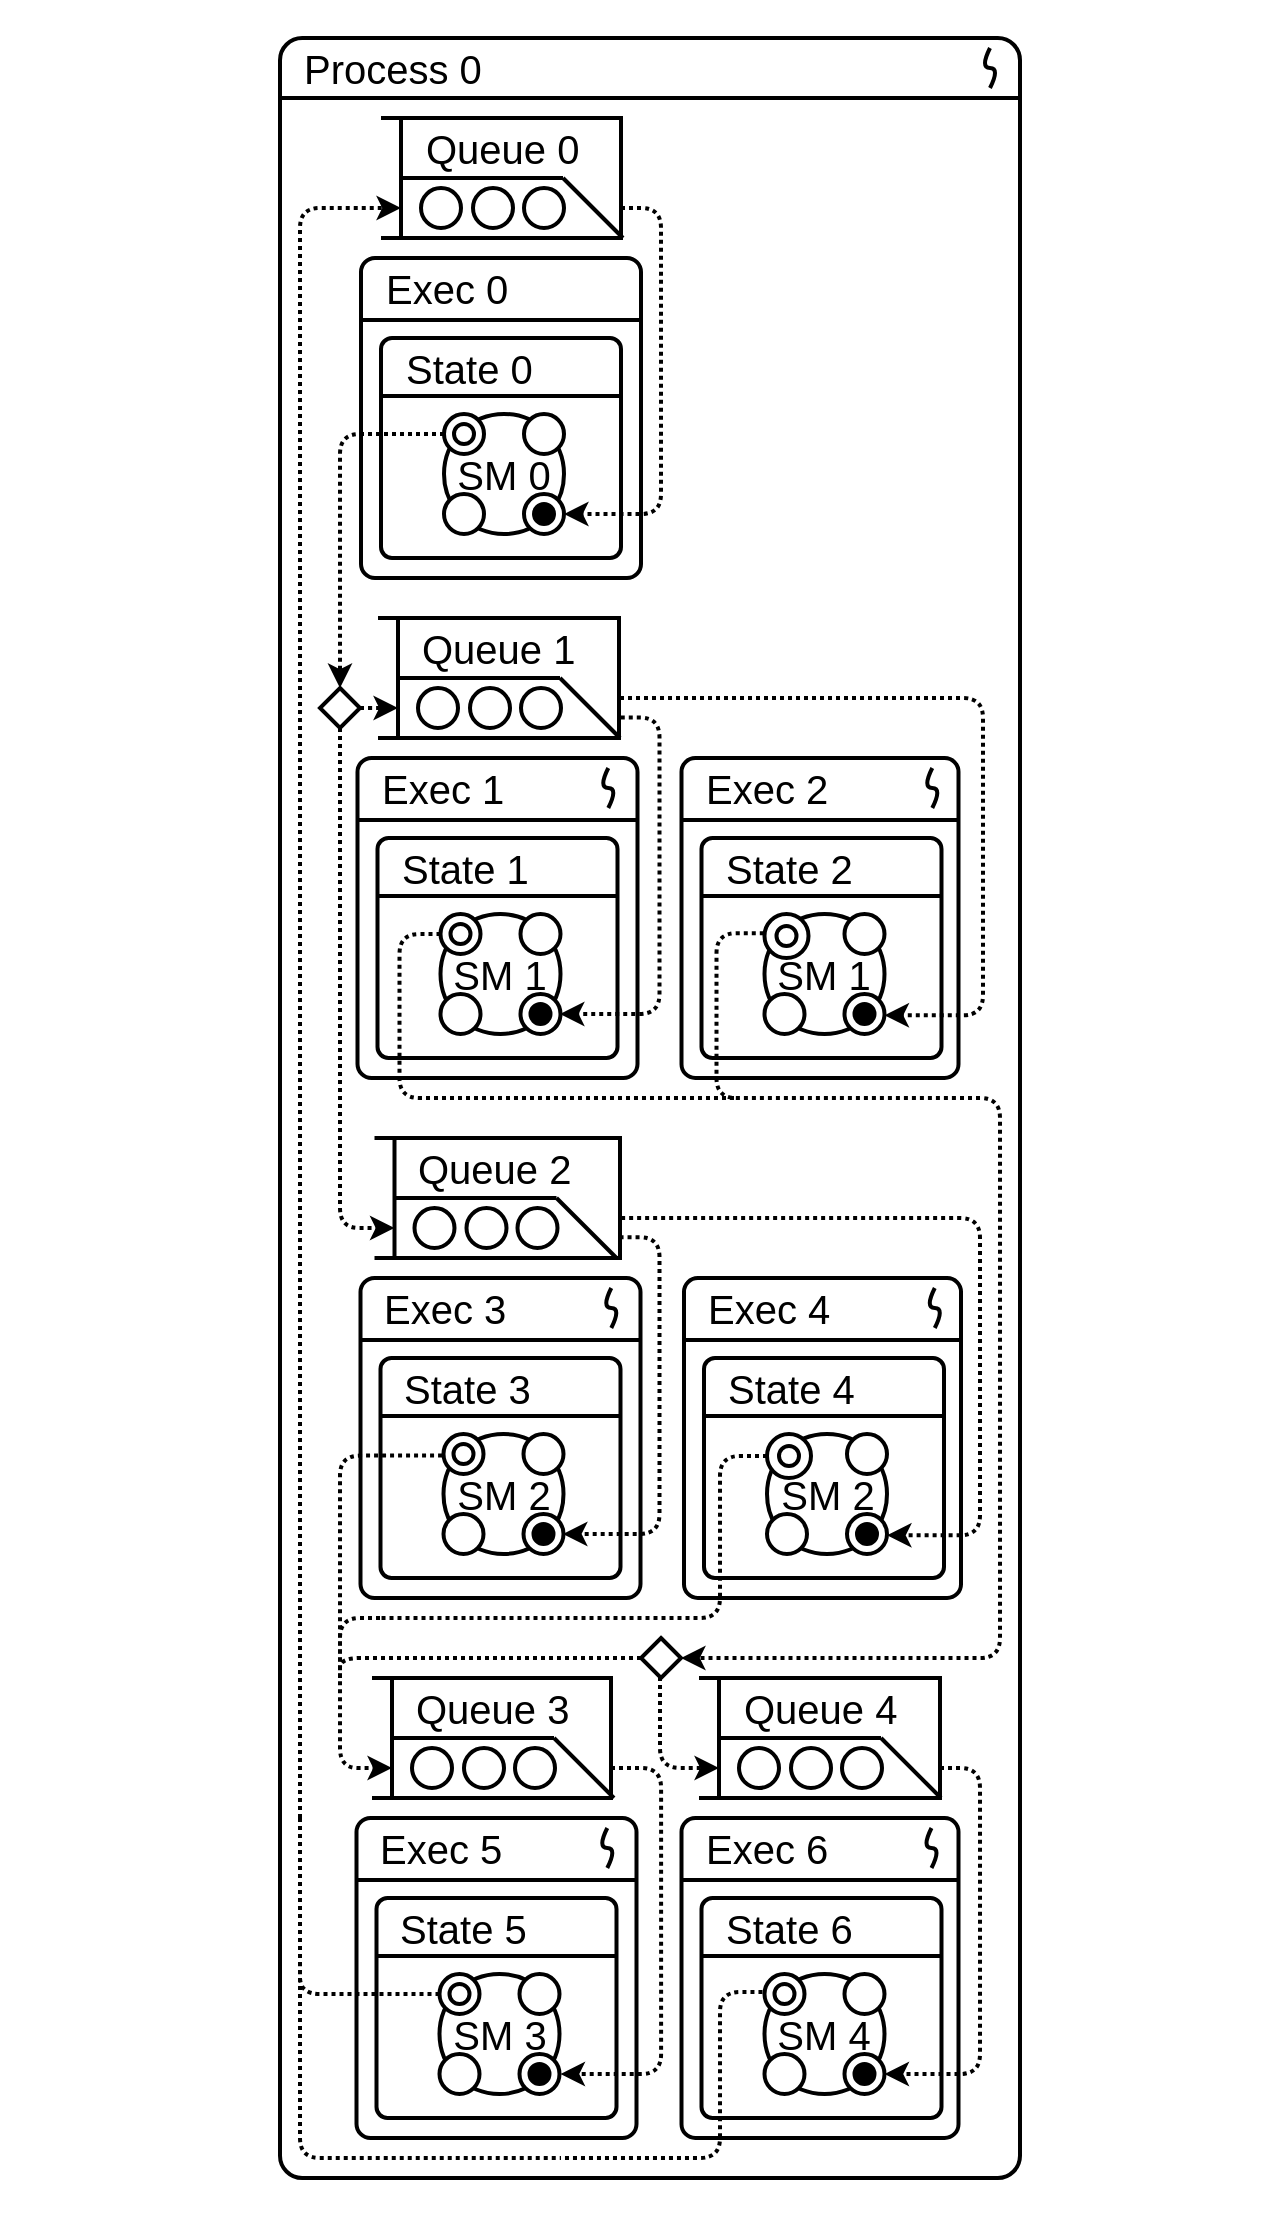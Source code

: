 <mxfile version="14.5.1" type="device"><diagram id="YD-ACBdNSJXapBAYPesM" name="Page-1"><mxGraphModel dx="1102" dy="823" grid="1" gridSize="10" guides="1" tooltips="1" connect="1" arrows="1" fold="1" page="1" pageScale="1" pageWidth="827" pageHeight="1169" math="0" shadow="0"><root><mxCell id="0"/><mxCell id="1" parent="0"/><mxCell id="Rgm78e_D5n-dg3gI3OnU-114" value="" style="strokeWidth=2;rounded=1;arcSize=3;whiteSpace=wrap;html=1;align=center;fontSize=20;fontFamily=Helvetica;fontStyle=0" parent="1" vertex="1"><mxGeometry x="240" y="39" width="370" height="1070" as="geometry"/></mxCell><mxCell id="Rgm78e_D5n-dg3gI3OnU-33" value="" style="strokeWidth=2;rounded=1;arcSize=5;whiteSpace=wrap;html=1;align=center;fontSize=20;fontFamily=Helvetica;fontStyle=0" parent="1" vertex="1"><mxGeometry x="280.5" y="149" width="140" height="160" as="geometry"/></mxCell><mxCell id="Rgm78e_D5n-dg3gI3OnU-38" value="" style="line;strokeWidth=2;fillColor=none;align=left;verticalAlign=middle;spacingTop=-1;spacingLeft=3;spacingRight=3;rotatable=0;labelPosition=right;points=[];portConstraint=eastwest;fontSize=20;fontFamily=Helvetica;fontStyle=0" parent="1" vertex="1"><mxGeometry x="281" y="171" width="139.5" height="18" as="geometry"/></mxCell><mxCell id="Rgm78e_D5n-dg3gI3OnU-39" value="&lt;div style=&quot;text-align: left; font-size: 20px;&quot;&gt;&lt;font style=&quot;font-size: 20px;&quot;&gt;&lt;span style=&quot;font-size: 20px;&quot;&gt;Exec 0&lt;/span&gt;&lt;/font&gt;&lt;/div&gt;" style="text;html=1;strokeColor=none;fillColor=none;align=left;verticalAlign=middle;whiteSpace=wrap;rounded=0;fontFamily=Helvetica;fontSize=20;fontStyle=0" parent="1" vertex="1"><mxGeometry x="290.5" y="149" width="120" height="30" as="geometry"/></mxCell><mxCell id="Rgm78e_D5n-dg3gI3OnU-124" value="" style="line;strokeWidth=2;fillColor=none;align=left;verticalAlign=middle;spacingTop=-1;spacingLeft=3;spacingRight=3;rotatable=0;labelPosition=right;points=[];portConstraint=eastwest;fontSize=20;fontFamily=Helvetica;fontStyle=0" parent="1" vertex="1"><mxGeometry x="240" y="59" width="370" height="20" as="geometry"/></mxCell><mxCell id="Rgm78e_D5n-dg3gI3OnU-125" value="&lt;div style=&quot;text-align: left; font-size: 20px;&quot;&gt;&lt;font style=&quot;font-size: 20px;&quot;&gt;&lt;span style=&quot;font-size: 20px;&quot;&gt;Process 0&lt;/span&gt;&lt;/font&gt;&lt;/div&gt;" style="text;html=1;strokeColor=none;fillColor=none;align=left;verticalAlign=middle;whiteSpace=wrap;rounded=0;fontFamily=Helvetica;fontSize=20;fontStyle=0" parent="1" vertex="1"><mxGeometry x="250" y="39" width="350" height="30" as="geometry"/></mxCell><mxCell id="Rgm78e_D5n-dg3gI3OnU-127" value="" style="curved=1;endArrow=none;html=1;strokeWidth=2;endFill=0;fontFamily=Helvetica;fontSize=20;fontStyle=0" parent="1" edge="1"><mxGeometry width="50" height="50" relative="1" as="geometry"><mxPoint x="595" y="64" as="sourcePoint"/><mxPoint x="595" y="44" as="targetPoint"/><Array as="points"><mxPoint x="600" y="54"/><mxPoint x="590" y="54"/></Array></mxGeometry></mxCell><mxCell id="qclPbT-qFrLEYOKzWXqt-6" value="" style="endArrow=none;dashed=1;html=1;fontFamily=Helvetica;fontSize=20;strokeColor=none;" parent="1" edge="1"><mxGeometry width="50" height="50" relative="1" as="geometry"><mxPoint x="489.5" y="949" as="sourcePoint"/><mxPoint x="529.5" y="949" as="targetPoint"/><Array as="points"><mxPoint x="529.25" y="949"/></Array></mxGeometry></mxCell><mxCell id="qclPbT-qFrLEYOKzWXqt-7" value="" style="endArrow=none;dashed=1;html=1;fontFamily=Helvetica;fontSize=20;strokeColor=none;" parent="1" edge="1"><mxGeometry width="50" height="50" relative="1" as="geometry"><mxPoint x="740" y="258" as="sourcePoint"/><mxPoint x="740" y="298" as="targetPoint"/></mxGeometry></mxCell><mxCell id="qclPbT-qFrLEYOKzWXqt-8" value="" style="endArrow=none;dashed=1;html=1;fontFamily=Helvetica;fontSize=20;strokeColor=none;" parent="1" edge="1"><mxGeometry width="50" height="50" relative="1" as="geometry"><mxPoint x="100" y="256.5" as="sourcePoint"/><mxPoint x="100" y="299.5" as="targetPoint"/></mxGeometry></mxCell><mxCell id="4Kx5qoFl-p6U2uSaZpq5-10" value="" style="strokeWidth=2;rounded=1;arcSize=5;whiteSpace=wrap;html=1;align=center;fontSize=20;fontFamily=Helvetica;fontStyle=0" parent="1" vertex="1"><mxGeometry x="290.5" y="189" width="120" height="110" as="geometry"/></mxCell><mxCell id="4Kx5qoFl-p6U2uSaZpq5-11" value="" style="line;strokeWidth=2;fillColor=none;align=left;verticalAlign=middle;spacingTop=-1;spacingLeft=3;spacingRight=3;rotatable=0;labelPosition=right;points=[];portConstraint=eastwest;fontSize=20;fontFamily=Helvetica;fontStyle=0" parent="1" vertex="1"><mxGeometry x="290.5" y="209" width="120" height="18" as="geometry"/></mxCell><mxCell id="4Kx5qoFl-p6U2uSaZpq5-12" value="&lt;div style=&quot;text-align: left; font-size: 20px;&quot;&gt;&lt;font style=&quot;font-size: 20px;&quot;&gt;&lt;span style=&quot;font-size: 20px;&quot;&gt;State 0&lt;/span&gt;&lt;/font&gt;&lt;/div&gt;" style="text;html=1;strokeColor=none;fillColor=none;align=left;verticalAlign=middle;whiteSpace=wrap;rounded=0;fontFamily=Helvetica;fontSize=20;fontStyle=0" parent="1" vertex="1"><mxGeometry x="300.5" y="189" width="100" height="30" as="geometry"/></mxCell><mxCell id="Rgm78e_D5n-dg3gI3OnU-50" value="" style="ellipse;whiteSpace=wrap;html=1;aspect=fixed;strokeWidth=2;fontFamily=Helvetica;fontSize=20;fontStyle=0" parent="1" vertex="1"><mxGeometry x="322" y="227" width="60" height="60" as="geometry"/></mxCell><mxCell id="Rgm78e_D5n-dg3gI3OnU-51" value="" style="ellipse;whiteSpace=wrap;html=1;aspect=fixed;strokeWidth=2;fontFamily=Helvetica;fontSize=20;fontStyle=0" parent="1" vertex="1"><mxGeometry x="362" y="227" width="20" height="20" as="geometry"/></mxCell><mxCell id="Rgm78e_D5n-dg3gI3OnU-55" value="&lt;div style=&quot;text-align: left; font-size: 20px;&quot;&gt;&lt;font style=&quot;font-size: 20px;&quot;&gt;&lt;span style=&quot;font-size: 20px;&quot;&gt;SM 0&lt;/span&gt;&lt;/font&gt;&lt;/div&gt;" style="text;html=1;strokeColor=none;fillColor=none;align=center;verticalAlign=middle;whiteSpace=wrap;rounded=0;fontFamily=Helvetica;fontSize=20;fontStyle=0" parent="1" vertex="1"><mxGeometry x="322" y="227" width="60" height="60" as="geometry"/></mxCell><mxCell id="4Kx5qoFl-p6U2uSaZpq5-15" value="" style="ellipse;whiteSpace=wrap;html=1;aspect=fixed;strokeWidth=2;fontFamily=Helvetica;fontSize=20;fontStyle=0" parent="1" vertex="1"><mxGeometry x="322" y="267" width="20" height="20" as="geometry"/></mxCell><mxCell id="4Kx5qoFl-p6U2uSaZpq5-16" value="" style="ellipse;whiteSpace=wrap;html=1;aspect=fixed;strokeWidth=2;fontFamily=Helvetica;fontSize=20;fontStyle=0" parent="1" vertex="1"><mxGeometry x="362" y="267" width="20" height="20" as="geometry"/></mxCell><mxCell id="4Kx5qoFl-p6U2uSaZpq5-20" value="" style="ellipse;whiteSpace=wrap;html=1;aspect=fixed;strokeWidth=2;fontFamily=Helvetica;fontSize=20;fontStyle=0" parent="1" vertex="1"><mxGeometry x="322" y="227" width="20" height="20" as="geometry"/></mxCell><mxCell id="4Kx5qoFl-p6U2uSaZpq5-23" value="" style="ellipse;whiteSpace=wrap;html=1;aspect=fixed;strokeWidth=2;fontFamily=Helvetica;fontSize=20;fontStyle=0" parent="1" vertex="1"><mxGeometry x="327" y="232" width="10" height="10" as="geometry"/></mxCell><mxCell id="4Kx5qoFl-p6U2uSaZpq5-24" value="" style="ellipse;whiteSpace=wrap;html=1;aspect=fixed;strokeWidth=2;fontFamily=Helvetica;fontSize=20;fontStyle=0;fillColor=#000000;" parent="1" vertex="1"><mxGeometry x="367" y="272" width="10" height="10" as="geometry"/></mxCell><mxCell id="Rgm78e_D5n-dg3gI3OnU-135" value="" style="edgeStyle=elbowEdgeStyle;elbow=horizontal;endArrow=classic;html=1;strokeWidth=2;exitX=1;exitY=0.75;exitDx=0;exitDy=0;fontFamily=Helvetica;fontSize=20;fontStyle=0;entryX=1;entryY=0.5;entryDx=0;entryDy=0;dashed=1;dashPattern=1 1;" parent="1" source="4Kx5qoFl-p6U2uSaZpq5-39" target="4Kx5qoFl-p6U2uSaZpq5-16" edge="1"><mxGeometry width="50" height="50" relative="1" as="geometry"><mxPoint x="430.5" y="124" as="sourcePoint"/><mxPoint x="640.5" y="149" as="targetPoint"/><Array as="points"><mxPoint x="430.5" y="199"/></Array></mxGeometry></mxCell><mxCell id="Rgm78e_D5n-dg3gI3OnU-205" value="" style="edgeStyle=elbowEdgeStyle;elbow=horizontal;endArrow=classic;html=1;strokeWidth=2;entryX=0;entryY=0.75;entryDx=0;entryDy=0;fontFamily=Helvetica;fontSize=20;fontStyle=0;dashed=1;dashPattern=1 1;" parent="1" target="4Kx5qoFl-p6U2uSaZpq5-39" edge="1"><mxGeometry width="50" height="50" relative="1" as="geometry"><mxPoint x="250" y="929" as="sourcePoint"/><mxPoint x="460" y="124" as="targetPoint"/><Array as="points"><mxPoint x="250" y="349"/><mxPoint x="260" y="359"/><mxPoint x="270" y="319"/></Array></mxGeometry></mxCell><mxCell id="4Kx5qoFl-p6U2uSaZpq5-30" value="" style="endArrow=none;html=1;strokeWidth=2;entryX=0;entryY=0;entryDx=0;entryDy=0;fontFamily=Helvetica;fontSize=20;fontStyle=0" parent="1" target="4Kx5qoFl-p6U2uSaZpq5-39" edge="1"><mxGeometry width="50" height="50" relative="1" as="geometry"><mxPoint x="290.5" y="79" as="sourcePoint"/><mxPoint x="410.5" y="79" as="targetPoint"/></mxGeometry></mxCell><mxCell id="4Kx5qoFl-p6U2uSaZpq5-31" value="" style="endArrow=none;html=1;strokeWidth=2;entryX=0;entryY=1;entryDx=0;entryDy=0;fontFamily=Helvetica;fontSize=20;fontStyle=0" parent="1" target="4Kx5qoFl-p6U2uSaZpq5-39" edge="1"><mxGeometry width="50" height="50" relative="1" as="geometry"><mxPoint x="290.5" y="139" as="sourcePoint"/><mxPoint x="410.5" y="139" as="targetPoint"/></mxGeometry></mxCell><mxCell id="4Kx5qoFl-p6U2uSaZpq5-32" value="" style="endArrow=none;html=1;strokeWidth=2;fontFamily=Helvetica;fontSize=20;fontStyle=0" parent="1" edge="1"><mxGeometry width="50" height="50" relative="1" as="geometry"><mxPoint x="300.5" y="109" as="sourcePoint"/><mxPoint x="381.5" y="109" as="targetPoint"/></mxGeometry></mxCell><mxCell id="4Kx5qoFl-p6U2uSaZpq5-33" value="" style="endArrow=none;html=1;strokeWidth=2;fontFamily=Helvetica;fontSize=20;fontStyle=0" parent="1" edge="1"><mxGeometry width="50" height="50" relative="1" as="geometry"><mxPoint x="411.5" y="139" as="sourcePoint"/><mxPoint x="381.5" y="109" as="targetPoint"/></mxGeometry></mxCell><mxCell id="4Kx5qoFl-p6U2uSaZpq5-35" value="&lt;div style=&quot;text-align: left; font-size: 20px;&quot;&gt;&lt;font style=&quot;font-size: 20px;&quot;&gt;&lt;span style=&quot;font-size: 20px;&quot;&gt;Queue 0&lt;/span&gt;&lt;/font&gt;&lt;/div&gt;" style="text;html=1;strokeColor=none;fillColor=none;align=left;verticalAlign=middle;whiteSpace=wrap;rounded=0;fontFamily=Helvetica;fontSize=20;fontStyle=0" parent="1" vertex="1"><mxGeometry x="310.5" y="79" width="96" height="30" as="geometry"/></mxCell><mxCell id="4Kx5qoFl-p6U2uSaZpq5-36" value="" style="ellipse;whiteSpace=wrap;html=1;aspect=fixed;strokeWidth=2;fontFamily=Helvetica;fontSize=20;fontStyle=0" parent="1" vertex="1"><mxGeometry x="310.5" y="114" width="20" height="20" as="geometry"/></mxCell><mxCell id="4Kx5qoFl-p6U2uSaZpq5-37" value="" style="ellipse;whiteSpace=wrap;html=1;aspect=fixed;strokeWidth=2;fontFamily=Helvetica;fontSize=20;fontStyle=0" parent="1" vertex="1"><mxGeometry x="336.5" y="114" width="20" height="20" as="geometry"/></mxCell><mxCell id="4Kx5qoFl-p6U2uSaZpq5-38" value="" style="ellipse;whiteSpace=wrap;html=1;aspect=fixed;strokeWidth=2;fontFamily=Helvetica;fontSize=20;fontStyle=0" parent="1" vertex="1"><mxGeometry x="362" y="114" width="20" height="20" as="geometry"/></mxCell><mxCell id="4Kx5qoFl-p6U2uSaZpq5-39" value="" style="rounded=0;whiteSpace=wrap;html=1;strokeWidth=2;fillColor=none;fontFamily=Helvetica;fontSize=20;fontStyle=0" parent="1" vertex="1"><mxGeometry x="300.5" y="79" width="110" height="60" as="geometry"/></mxCell><mxCell id="4Kx5qoFl-p6U2uSaZpq5-40" value="" style="endArrow=none;dashed=1;html=1;fontFamily=Helvetica;fontSize=20;strokeColor=none;" parent="1" edge="1"><mxGeometry width="50" height="50" relative="1" as="geometry"><mxPoint x="321" y="139" as="sourcePoint"/><mxPoint x="361" y="139" as="targetPoint"/></mxGeometry></mxCell><mxCell id="4Kx5qoFl-p6U2uSaZpq5-69" value="" style="endArrow=none;dashed=1;html=1;fontFamily=Helvetica;fontSize=20;strokeColor=none;" parent="1" edge="1"><mxGeometry width="50" height="50" relative="1" as="geometry"><mxPoint x="258.25" y="20" as="sourcePoint"/><mxPoint x="298.25" y="20" as="targetPoint"/></mxGeometry></mxCell><mxCell id="4Kx5qoFl-p6U2uSaZpq5-70" value="" style="strokeWidth=2;rounded=1;arcSize=5;whiteSpace=wrap;html=1;align=center;fontSize=20;fontFamily=Helvetica;fontStyle=0" parent="1" vertex="1"><mxGeometry x="440.75" y="929" width="138.5" height="160" as="geometry"/></mxCell><mxCell id="4Kx5qoFl-p6U2uSaZpq5-71" value="" style="line;strokeWidth=2;fillColor=none;align=left;verticalAlign=middle;spacingTop=-1;spacingLeft=3;spacingRight=3;rotatable=0;labelPosition=right;points=[];portConstraint=eastwest;fontSize=20;fontFamily=Helvetica;fontStyle=0" parent="1" vertex="1"><mxGeometry x="441.25" y="951" width="138" height="18" as="geometry"/></mxCell><mxCell id="4Kx5qoFl-p6U2uSaZpq5-72" value="&lt;div style=&quot;text-align: left; font-size: 20px;&quot;&gt;&lt;font style=&quot;font-size: 20px;&quot;&gt;&lt;span style=&quot;font-size: 20px;&quot;&gt;Exec 6&lt;/span&gt;&lt;/font&gt;&lt;/div&gt;" style="text;html=1;strokeColor=none;fillColor=none;align=left;verticalAlign=middle;whiteSpace=wrap;rounded=0;fontFamily=Helvetica;fontSize=20;fontStyle=0" parent="1" vertex="1"><mxGeometry x="450.75" y="929" width="120" height="30" as="geometry"/></mxCell><mxCell id="4Kx5qoFl-p6U2uSaZpq5-73" value="" style="strokeWidth=2;rounded=1;arcSize=5;whiteSpace=wrap;html=1;align=center;fontSize=20;fontFamily=Helvetica;fontStyle=0" parent="1" vertex="1"><mxGeometry x="450.75" y="969" width="120" height="110" as="geometry"/></mxCell><mxCell id="4Kx5qoFl-p6U2uSaZpq5-74" value="" style="line;strokeWidth=2;fillColor=none;align=left;verticalAlign=middle;spacingTop=-1;spacingLeft=3;spacingRight=3;rotatable=0;labelPosition=right;points=[];portConstraint=eastwest;fontSize=20;fontFamily=Helvetica;fontStyle=0" parent="1" vertex="1"><mxGeometry x="450.75" y="989" width="120" height="18" as="geometry"/></mxCell><mxCell id="4Kx5qoFl-p6U2uSaZpq5-75" value="&lt;div style=&quot;text-align: left; font-size: 20px;&quot;&gt;&lt;font style=&quot;font-size: 20px;&quot;&gt;&lt;span style=&quot;font-size: 20px;&quot;&gt;State 6&lt;/span&gt;&lt;/font&gt;&lt;/div&gt;" style="text;html=1;strokeColor=none;fillColor=none;align=left;verticalAlign=middle;whiteSpace=wrap;rounded=0;fontFamily=Helvetica;fontSize=20;fontStyle=0" parent="1" vertex="1"><mxGeometry x="460.75" y="969" width="100" height="30" as="geometry"/></mxCell><mxCell id="4Kx5qoFl-p6U2uSaZpq5-76" value="" style="ellipse;whiteSpace=wrap;html=1;aspect=fixed;strokeWidth=2;fontFamily=Helvetica;fontSize=20;fontStyle=0" parent="1" vertex="1"><mxGeometry x="482.25" y="1007" width="60" height="60" as="geometry"/></mxCell><mxCell id="4Kx5qoFl-p6U2uSaZpq5-77" value="" style="ellipse;whiteSpace=wrap;html=1;aspect=fixed;strokeWidth=2;fontFamily=Helvetica;fontSize=20;fontStyle=0" parent="1" vertex="1"><mxGeometry x="522.25" y="1007" width="20" height="20" as="geometry"/></mxCell><mxCell id="4Kx5qoFl-p6U2uSaZpq5-78" value="&lt;div style=&quot;text-align: left; font-size: 20px;&quot;&gt;&lt;font style=&quot;font-size: 20px;&quot;&gt;&lt;span style=&quot;font-size: 20px;&quot;&gt;SM 4&lt;/span&gt;&lt;/font&gt;&lt;/div&gt;" style="text;html=1;strokeColor=none;fillColor=none;align=center;verticalAlign=middle;whiteSpace=wrap;rounded=0;fontFamily=Helvetica;fontSize=20;fontStyle=0" parent="1" vertex="1"><mxGeometry x="482.25" y="1007" width="60" height="60" as="geometry"/></mxCell><mxCell id="4Kx5qoFl-p6U2uSaZpq5-79" value="" style="ellipse;whiteSpace=wrap;html=1;aspect=fixed;strokeWidth=2;fontFamily=Helvetica;fontSize=20;fontStyle=0" parent="1" vertex="1"><mxGeometry x="482.25" y="1047" width="20" height="20" as="geometry"/></mxCell><mxCell id="4Kx5qoFl-p6U2uSaZpq5-80" value="" style="ellipse;whiteSpace=wrap;html=1;aspect=fixed;strokeWidth=2;fontFamily=Helvetica;fontSize=20;fontStyle=0" parent="1" vertex="1"><mxGeometry x="522.25" y="1047" width="20" height="20" as="geometry"/></mxCell><mxCell id="4Kx5qoFl-p6U2uSaZpq5-81" value="" style="ellipse;whiteSpace=wrap;html=1;aspect=fixed;strokeWidth=2;fontFamily=Helvetica;fontSize=20;fontStyle=0" parent="1" vertex="1"><mxGeometry x="482.25" y="1007" width="20" height="20" as="geometry"/></mxCell><mxCell id="4Kx5qoFl-p6U2uSaZpq5-82" value="" style="ellipse;whiteSpace=wrap;html=1;aspect=fixed;strokeWidth=2;fontFamily=Helvetica;fontSize=20;fontStyle=0" parent="1" vertex="1"><mxGeometry x="487.25" y="1012" width="10" height="10" as="geometry"/></mxCell><mxCell id="4Kx5qoFl-p6U2uSaZpq5-83" value="" style="ellipse;whiteSpace=wrap;html=1;aspect=fixed;strokeWidth=2;fontFamily=Helvetica;fontSize=20;fontStyle=0;fillColor=#000000;" parent="1" vertex="1"><mxGeometry x="527.25" y="1052" width="10" height="10" as="geometry"/></mxCell><mxCell id="4Kx5qoFl-p6U2uSaZpq5-84" value="" style="edgeStyle=elbowEdgeStyle;elbow=horizontal;endArrow=none;html=1;strokeWidth=2;fontFamily=Helvetica;fontSize=20;fontStyle=0;dashed=1;dashPattern=1 1;endFill=0;exitX=-0.017;exitY=0.15;exitDx=0;exitDy=0;exitPerimeter=0;" parent="1" source="4Kx5qoFl-p6U2uSaZpq5-78" edge="1"><mxGeometry width="50" height="50" relative="1" as="geometry"><mxPoint x="680.75" y="949" as="sourcePoint"/><mxPoint x="380" y="1099" as="targetPoint"/><Array as="points"><mxPoint x="460" y="1059"/><mxPoint x="845.75" y="984"/></Array></mxGeometry></mxCell><mxCell id="4Kx5qoFl-p6U2uSaZpq5-86" value="" style="edgeStyle=elbowEdgeStyle;elbow=horizontal;endArrow=classic;html=1;strokeWidth=2;fontFamily=Helvetica;fontSize=20;fontStyle=0;dashed=1;dashPattern=1 1;entryX=0;entryY=0.75;entryDx=0;entryDy=0;" parent="1" source="zneGNprZ39IfR0Wvcn0U-159" target="zneGNprZ39IfR0Wvcn0U-141" edge="1"><mxGeometry width="50" height="50" relative="1" as="geometry"><mxPoint x="430" y="849" as="sourcePoint"/><mxPoint x="478.25" y="884" as="targetPoint"/><Array as="points"><mxPoint x="430" y="869"/></Array></mxGeometry></mxCell><mxCell id="4Kx5qoFl-p6U2uSaZpq5-87" value="" style="curved=1;endArrow=none;html=1;strokeWidth=2;endFill=0;fontFamily=Helvetica;fontSize=20;fontStyle=0" parent="1" edge="1"><mxGeometry width="50" height="50" relative="1" as="geometry"><mxPoint x="565.75" y="954" as="sourcePoint"/><mxPoint x="565.75" y="934" as="targetPoint"/><Array as="points"><mxPoint x="570.75" y="944"/><mxPoint x="560.75" y="944"/></Array></mxGeometry></mxCell><mxCell id="4Kx5qoFl-p6U2uSaZpq5-90" value="" style="strokeWidth=2;rounded=1;arcSize=5;whiteSpace=wrap;html=1;align=center;fontSize=20;fontFamily=Helvetica;fontStyle=0" parent="1" vertex="1"><mxGeometry x="440.75" y="399" width="138.5" height="160" as="geometry"/></mxCell><mxCell id="4Kx5qoFl-p6U2uSaZpq5-91" value="" style="line;strokeWidth=2;fillColor=none;align=left;verticalAlign=middle;spacingTop=-1;spacingLeft=3;spacingRight=3;rotatable=0;labelPosition=right;points=[];portConstraint=eastwest;fontSize=20;fontFamily=Helvetica;fontStyle=0" parent="1" vertex="1"><mxGeometry x="441.25" y="421" width="138" height="18" as="geometry"/></mxCell><mxCell id="4Kx5qoFl-p6U2uSaZpq5-92" value="&lt;div style=&quot;text-align: left; font-size: 20px;&quot;&gt;&lt;font style=&quot;font-size: 20px;&quot;&gt;&lt;span style=&quot;font-size: 20px;&quot;&gt;Exec 2&lt;/span&gt;&lt;/font&gt;&lt;/div&gt;" style="text;html=1;strokeColor=none;fillColor=none;align=left;verticalAlign=middle;whiteSpace=wrap;rounded=0;fontFamily=Helvetica;fontSize=20;fontStyle=0" parent="1" vertex="1"><mxGeometry x="450.75" y="399" width="120" height="30" as="geometry"/></mxCell><mxCell id="4Kx5qoFl-p6U2uSaZpq5-93" value="" style="strokeWidth=2;rounded=1;arcSize=5;whiteSpace=wrap;html=1;align=center;fontSize=20;fontFamily=Helvetica;fontStyle=0" parent="1" vertex="1"><mxGeometry x="450.75" y="439" width="120" height="110" as="geometry"/></mxCell><mxCell id="4Kx5qoFl-p6U2uSaZpq5-94" value="" style="line;strokeWidth=2;fillColor=none;align=left;verticalAlign=middle;spacingTop=-1;spacingLeft=3;spacingRight=3;rotatable=0;labelPosition=right;points=[];portConstraint=eastwest;fontSize=20;fontFamily=Helvetica;fontStyle=0" parent="1" vertex="1"><mxGeometry x="450.75" y="459" width="120" height="18" as="geometry"/></mxCell><mxCell id="4Kx5qoFl-p6U2uSaZpq5-95" value="&lt;div style=&quot;text-align: left; font-size: 20px;&quot;&gt;&lt;font style=&quot;font-size: 20px;&quot;&gt;&lt;span style=&quot;font-size: 20px;&quot;&gt;State 2&lt;/span&gt;&lt;/font&gt;&lt;/div&gt;" style="text;html=1;strokeColor=none;fillColor=none;align=left;verticalAlign=middle;whiteSpace=wrap;rounded=0;fontFamily=Helvetica;fontSize=20;fontStyle=0" parent="1" vertex="1"><mxGeometry x="460.75" y="439" width="100" height="30" as="geometry"/></mxCell><mxCell id="4Kx5qoFl-p6U2uSaZpq5-96" value="" style="ellipse;whiteSpace=wrap;html=1;aspect=fixed;strokeWidth=2;fontFamily=Helvetica;fontSize=20;fontStyle=0" parent="1" vertex="1"><mxGeometry x="482.25" y="477" width="60" height="60" as="geometry"/></mxCell><mxCell id="4Kx5qoFl-p6U2uSaZpq5-97" value="" style="ellipse;whiteSpace=wrap;html=1;aspect=fixed;strokeWidth=2;fontFamily=Helvetica;fontSize=20;fontStyle=0" parent="1" vertex="1"><mxGeometry x="522.25" y="477" width="20" height="20" as="geometry"/></mxCell><mxCell id="4Kx5qoFl-p6U2uSaZpq5-98" value="&lt;div style=&quot;text-align: left; font-size: 20px;&quot;&gt;&lt;font style=&quot;font-size: 20px;&quot;&gt;&lt;span style=&quot;font-size: 20px;&quot;&gt;SM 1&lt;/span&gt;&lt;/font&gt;&lt;/div&gt;" style="text;html=1;strokeColor=none;fillColor=none;align=center;verticalAlign=middle;whiteSpace=wrap;rounded=0;fontFamily=Helvetica;fontSize=20;fontStyle=0" parent="1" vertex="1"><mxGeometry x="482.25" y="477" width="60" height="60" as="geometry"/></mxCell><mxCell id="4Kx5qoFl-p6U2uSaZpq5-99" value="" style="ellipse;whiteSpace=wrap;html=1;aspect=fixed;strokeWidth=2;fontFamily=Helvetica;fontSize=20;fontStyle=0" parent="1" vertex="1"><mxGeometry x="482.25" y="517" width="20" height="20" as="geometry"/></mxCell><mxCell id="4Kx5qoFl-p6U2uSaZpq5-100" value="" style="ellipse;whiteSpace=wrap;html=1;aspect=fixed;strokeWidth=2;fontFamily=Helvetica;fontSize=20;fontStyle=0" parent="1" vertex="1"><mxGeometry x="522.25" y="517" width="20" height="20" as="geometry"/></mxCell><mxCell id="4Kx5qoFl-p6U2uSaZpq5-101" value="" style="ellipse;whiteSpace=wrap;html=1;aspect=fixed;strokeWidth=2;fontFamily=Helvetica;fontSize=20;fontStyle=0" parent="1" vertex="1"><mxGeometry x="482.25" y="477" width="22" height="22" as="geometry"/></mxCell><mxCell id="4Kx5qoFl-p6U2uSaZpq5-102" value="" style="ellipse;whiteSpace=wrap;html=1;aspect=fixed;strokeWidth=2;fontFamily=Helvetica;fontSize=20;fontStyle=0" parent="1" vertex="1"><mxGeometry x="488.25" y="483" width="10" height="10" as="geometry"/></mxCell><mxCell id="4Kx5qoFl-p6U2uSaZpq5-103" value="" style="ellipse;whiteSpace=wrap;html=1;aspect=fixed;strokeWidth=2;fontFamily=Helvetica;fontSize=20;fontStyle=0;fillColor=#000000;" parent="1" vertex="1"><mxGeometry x="527.25" y="522" width="10" height="10" as="geometry"/></mxCell><mxCell id="4Kx5qoFl-p6U2uSaZpq5-104" value="" style="curved=1;endArrow=none;html=1;strokeWidth=2;endFill=0;fontFamily=Helvetica;fontSize=20;fontStyle=0" parent="1" edge="1"><mxGeometry width="50" height="50" relative="1" as="geometry"><mxPoint x="566.14" y="424" as="sourcePoint"/><mxPoint x="566.14" y="404" as="targetPoint"/><Array as="points"><mxPoint x="571.14" y="414"/><mxPoint x="561.14" y="414"/></Array></mxGeometry></mxCell><mxCell id="4Kx5qoFl-p6U2uSaZpq5-105" value="" style="strokeWidth=2;rounded=1;arcSize=5;whiteSpace=wrap;html=1;align=center;fontSize=20;fontFamily=Helvetica;fontStyle=0" parent="1" vertex="1"><mxGeometry x="278.75" y="399" width="140" height="160" as="geometry"/></mxCell><mxCell id="4Kx5qoFl-p6U2uSaZpq5-106" value="" style="line;strokeWidth=2;fillColor=none;align=left;verticalAlign=middle;spacingTop=-1;spacingLeft=3;spacingRight=3;rotatable=0;labelPosition=right;points=[];portConstraint=eastwest;fontSize=20;fontFamily=Helvetica;fontStyle=0" parent="1" vertex="1"><mxGeometry x="279.25" y="421" width="139.5" height="18" as="geometry"/></mxCell><mxCell id="4Kx5qoFl-p6U2uSaZpq5-107" value="&lt;div style=&quot;text-align: left; font-size: 20px;&quot;&gt;&lt;font style=&quot;font-size: 20px;&quot;&gt;&lt;span style=&quot;font-size: 20px;&quot;&gt;Exec 1&lt;/span&gt;&lt;/font&gt;&lt;/div&gt;" style="text;html=1;strokeColor=none;fillColor=none;align=left;verticalAlign=middle;whiteSpace=wrap;rounded=0;fontFamily=Helvetica;fontSize=20;fontStyle=0" parent="1" vertex="1"><mxGeometry x="288.75" y="399" width="120" height="30" as="geometry"/></mxCell><mxCell id="4Kx5qoFl-p6U2uSaZpq5-108" value="" style="strokeWidth=2;rounded=1;arcSize=5;whiteSpace=wrap;html=1;align=center;fontSize=20;fontFamily=Helvetica;fontStyle=0" parent="1" vertex="1"><mxGeometry x="288.75" y="439" width="120" height="110" as="geometry"/></mxCell><mxCell id="4Kx5qoFl-p6U2uSaZpq5-109" value="" style="line;strokeWidth=2;fillColor=none;align=left;verticalAlign=middle;spacingTop=-1;spacingLeft=3;spacingRight=3;rotatable=0;labelPosition=right;points=[];portConstraint=eastwest;fontSize=20;fontFamily=Helvetica;fontStyle=0" parent="1" vertex="1"><mxGeometry x="288.75" y="459" width="120" height="18" as="geometry"/></mxCell><mxCell id="4Kx5qoFl-p6U2uSaZpq5-110" value="&lt;div style=&quot;text-align: left; font-size: 20px;&quot;&gt;&lt;font style=&quot;font-size: 20px;&quot;&gt;&lt;span style=&quot;font-size: 20px;&quot;&gt;State 1&lt;/span&gt;&lt;/font&gt;&lt;/div&gt;" style="text;html=1;strokeColor=none;fillColor=none;align=left;verticalAlign=middle;whiteSpace=wrap;rounded=0;fontFamily=Helvetica;fontSize=20;fontStyle=0" parent="1" vertex="1"><mxGeometry x="298.75" y="439" width="100" height="30" as="geometry"/></mxCell><mxCell id="4Kx5qoFl-p6U2uSaZpq5-111" value="" style="ellipse;whiteSpace=wrap;html=1;aspect=fixed;strokeWidth=2;fontFamily=Helvetica;fontSize=20;fontStyle=0" parent="1" vertex="1"><mxGeometry x="320.25" y="477" width="60" height="60" as="geometry"/></mxCell><mxCell id="4Kx5qoFl-p6U2uSaZpq5-112" value="" style="ellipse;whiteSpace=wrap;html=1;aspect=fixed;strokeWidth=2;fontFamily=Helvetica;fontSize=20;fontStyle=0" parent="1" vertex="1"><mxGeometry x="360.25" y="477" width="20" height="20" as="geometry"/></mxCell><mxCell id="4Kx5qoFl-p6U2uSaZpq5-113" value="&lt;div style=&quot;text-align: left; font-size: 20px;&quot;&gt;&lt;font style=&quot;font-size: 20px;&quot;&gt;&lt;span style=&quot;font-size: 20px;&quot;&gt;SM 1&lt;/span&gt;&lt;/font&gt;&lt;/div&gt;" style="text;html=1;strokeColor=none;fillColor=none;align=center;verticalAlign=middle;whiteSpace=wrap;rounded=0;fontFamily=Helvetica;fontSize=20;fontStyle=0" parent="1" vertex="1"><mxGeometry x="320.25" y="477" width="60" height="60" as="geometry"/></mxCell><mxCell id="4Kx5qoFl-p6U2uSaZpq5-114" value="" style="ellipse;whiteSpace=wrap;html=1;aspect=fixed;strokeWidth=2;fontFamily=Helvetica;fontSize=20;fontStyle=0" parent="1" vertex="1"><mxGeometry x="320.25" y="517" width="20" height="20" as="geometry"/></mxCell><mxCell id="4Kx5qoFl-p6U2uSaZpq5-115" value="" style="ellipse;whiteSpace=wrap;html=1;aspect=fixed;strokeWidth=2;fontFamily=Helvetica;fontSize=20;fontStyle=0" parent="1" vertex="1"><mxGeometry x="360.25" y="517" width="20" height="20" as="geometry"/></mxCell><mxCell id="4Kx5qoFl-p6U2uSaZpq5-116" value="" style="ellipse;whiteSpace=wrap;html=1;aspect=fixed;strokeWidth=2;fontFamily=Helvetica;fontSize=20;fontStyle=0" parent="1" vertex="1"><mxGeometry x="320.25" y="477" width="20" height="20" as="geometry"/></mxCell><mxCell id="4Kx5qoFl-p6U2uSaZpq5-117" value="" style="ellipse;whiteSpace=wrap;html=1;aspect=fixed;strokeWidth=2;fontFamily=Helvetica;fontSize=20;fontStyle=0" parent="1" vertex="1"><mxGeometry x="325.25" y="482" width="10" height="10" as="geometry"/></mxCell><mxCell id="4Kx5qoFl-p6U2uSaZpq5-118" value="" style="ellipse;whiteSpace=wrap;html=1;aspect=fixed;strokeWidth=2;fontFamily=Helvetica;fontSize=20;fontStyle=0;fillColor=#000000;" parent="1" vertex="1"><mxGeometry x="365.25" y="522" width="10" height="10" as="geometry"/></mxCell><mxCell id="4Kx5qoFl-p6U2uSaZpq5-119" value="" style="curved=1;endArrow=none;html=1;strokeWidth=2;endFill=0;fontFamily=Helvetica;fontSize=20;fontStyle=0" parent="1" edge="1"><mxGeometry width="50" height="50" relative="1" as="geometry"><mxPoint x="404.14" y="424" as="sourcePoint"/><mxPoint x="404.14" y="404" as="targetPoint"/><Array as="points"><mxPoint x="409.14" y="414"/><mxPoint x="399.14" y="414"/></Array></mxGeometry></mxCell><mxCell id="4Kx5qoFl-p6U2uSaZpq5-120" value="" style="edgeStyle=elbowEdgeStyle;elbow=horizontal;endArrow=classic;html=1;strokeWidth=2;fontFamily=Helvetica;fontSize=20;fontStyle=0;entryX=1;entryY=0.844;entryDx=0;entryDy=0;dashed=1;dashPattern=1 1;entryPerimeter=0;" parent="1" target="4Kx5qoFl-p6U2uSaZpq5-98" edge="1"><mxGeometry width="50" height="50" relative="1" as="geometry"><mxPoint x="410" y="369" as="sourcePoint"/><mxPoint x="713" y="557" as="targetPoint"/><Array as="points"><mxPoint x="591.5" y="499"/></Array></mxGeometry></mxCell><mxCell id="4Kx5qoFl-p6U2uSaZpq5-121" value="" style="edgeStyle=elbowEdgeStyle;elbow=horizontal;endArrow=classic;html=1;strokeWidth=2;fontFamily=Helvetica;fontSize=20;fontStyle=0;entryX=0.995;entryY=0.833;entryDx=0;entryDy=0;dashed=1;dashPattern=1 1;entryPerimeter=0;exitX=1.008;exitY=0.83;exitDx=0;exitDy=0;exitPerimeter=0;" parent="1" source="zneGNprZ39IfR0Wvcn0U-74" target="4Kx5qoFl-p6U2uSaZpq5-113" edge="1"><mxGeometry width="50" height="50" relative="1" as="geometry"><mxPoint x="428.75" y="384" as="sourcePoint"/><mxPoint x="381.25" y="527" as="targetPoint"/><Array as="points"><mxPoint x="429.75" y="459"/></Array></mxGeometry></mxCell><mxCell id="4Kx5qoFl-p6U2uSaZpq5-122" value="" style="edgeStyle=elbowEdgeStyle;elbow=horizontal;endArrow=classic;html=1;strokeWidth=2;fontFamily=Helvetica;fontSize=20;fontStyle=0;dashed=1;dashPattern=1 1;endFill=1;entryX=0;entryY=0.75;entryDx=0;entryDy=0;" parent="1" target="zneGNprZ39IfR0Wvcn0U-74" edge="1"><mxGeometry width="50" height="50" relative="1" as="geometry"><mxPoint x="280" y="374" as="sourcePoint"/><mxPoint x="350" y="319" as="targetPoint"/><Array as="points"/></mxGeometry></mxCell><mxCell id="4Kx5qoFl-p6U2uSaZpq5-123" value="" style="edgeStyle=elbowEdgeStyle;elbow=horizontal;endArrow=none;html=1;strokeWidth=2;fontFamily=Helvetica;fontSize=20;fontStyle=0;dashed=1;dashPattern=1 1;endFill=0;exitX=-0.006;exitY=0.16;exitDx=0;exitDy=0;exitPerimeter=0;" parent="1" source="4Kx5qoFl-p6U2uSaZpq5-98" edge="1"><mxGeometry width="50" height="50" relative="1" as="geometry"><mxPoint x="449.75" y="745.5" as="sourcePoint"/><mxPoint x="578.25" y="569" as="targetPoint"/><Array as="points"><mxPoint x="458.25" y="659"/><mxPoint x="399.27" y="878.5"/><mxPoint x="654.27" y="893.5"/></Array></mxGeometry></mxCell><mxCell id="4Kx5qoFl-p6U2uSaZpq5-130" value="" style="edgeStyle=elbowEdgeStyle;elbow=horizontal;endArrow=none;html=1;strokeWidth=2;fontFamily=Helvetica;fontSize=20;fontStyle=0;dashed=1;dashPattern=1 1;endFill=0;exitX=0;exitY=0.5;exitDx=0;exitDy=0;" parent="1" source="4Kx5qoFl-p6U2uSaZpq5-116" edge="1"><mxGeometry width="50" height="50" relative="1" as="geometry"><mxPoint x="482.39" y="756.6" as="sourcePoint"/><mxPoint x="468.25" y="569" as="targetPoint"/><Array as="points"><mxPoint x="299.75" y="809"/><mxPoint x="664.27" y="903.5"/></Array></mxGeometry></mxCell><mxCell id="zneGNprZ39IfR0Wvcn0U-17" value="" style="endArrow=none;dashed=1;html=1;fontFamily=Helvetica;fontSize=20;strokeColor=none;" parent="1" edge="1"><mxGeometry width="50" height="50" relative="1" as="geometry"><mxPoint x="327" y="949" as="sourcePoint"/><mxPoint x="367" y="949" as="targetPoint"/><Array as="points"><mxPoint x="366.75" y="949"/></Array></mxGeometry></mxCell><mxCell id="zneGNprZ39IfR0Wvcn0U-18" value="" style="strokeWidth=2;rounded=1;arcSize=5;whiteSpace=wrap;html=1;align=center;fontSize=20;fontFamily=Helvetica;fontStyle=0" parent="1" vertex="1"><mxGeometry x="278.25" y="929" width="140" height="160" as="geometry"/></mxCell><mxCell id="zneGNprZ39IfR0Wvcn0U-19" value="" style="line;strokeWidth=2;fillColor=none;align=left;verticalAlign=middle;spacingTop=-1;spacingLeft=3;spacingRight=3;rotatable=0;labelPosition=right;points=[];portConstraint=eastwest;fontSize=20;fontFamily=Helvetica;fontStyle=0" parent="1" vertex="1"><mxGeometry x="278.75" y="951" width="139.5" height="18" as="geometry"/></mxCell><mxCell id="zneGNprZ39IfR0Wvcn0U-20" value="&lt;div style=&quot;text-align: left; font-size: 20px;&quot;&gt;&lt;font style=&quot;font-size: 20px;&quot;&gt;&lt;span style=&quot;font-size: 20px;&quot;&gt;Exec 5&lt;/span&gt;&lt;/font&gt;&lt;/div&gt;" style="text;html=1;strokeColor=none;fillColor=none;align=left;verticalAlign=middle;whiteSpace=wrap;rounded=0;fontFamily=Helvetica;fontSize=20;fontStyle=0" parent="1" vertex="1"><mxGeometry x="288.25" y="929" width="120" height="30" as="geometry"/></mxCell><mxCell id="zneGNprZ39IfR0Wvcn0U-21" value="" style="strokeWidth=2;rounded=1;arcSize=5;whiteSpace=wrap;html=1;align=center;fontSize=20;fontFamily=Helvetica;fontStyle=0" parent="1" vertex="1"><mxGeometry x="288.25" y="969" width="120" height="110" as="geometry"/></mxCell><mxCell id="zneGNprZ39IfR0Wvcn0U-22" value="" style="line;strokeWidth=2;fillColor=none;align=left;verticalAlign=middle;spacingTop=-1;spacingLeft=3;spacingRight=3;rotatable=0;labelPosition=right;points=[];portConstraint=eastwest;fontSize=20;fontFamily=Helvetica;fontStyle=0" parent="1" vertex="1"><mxGeometry x="288.25" y="989" width="120" height="18" as="geometry"/></mxCell><mxCell id="zneGNprZ39IfR0Wvcn0U-23" value="&lt;div style=&quot;text-align: left; font-size: 20px;&quot;&gt;&lt;font style=&quot;font-size: 20px;&quot;&gt;&lt;span style=&quot;font-size: 20px;&quot;&gt;State 5&lt;/span&gt;&lt;/font&gt;&lt;/div&gt;" style="text;html=1;strokeColor=none;fillColor=none;align=left;verticalAlign=middle;whiteSpace=wrap;rounded=0;fontFamily=Helvetica;fontSize=20;fontStyle=0" parent="1" vertex="1"><mxGeometry x="298.25" y="969" width="100" height="30" as="geometry"/></mxCell><mxCell id="zneGNprZ39IfR0Wvcn0U-24" value="" style="ellipse;whiteSpace=wrap;html=1;aspect=fixed;strokeWidth=2;fontFamily=Helvetica;fontSize=20;fontStyle=0" parent="1" vertex="1"><mxGeometry x="319.75" y="1007" width="60" height="60" as="geometry"/></mxCell><mxCell id="zneGNprZ39IfR0Wvcn0U-25" value="" style="ellipse;whiteSpace=wrap;html=1;aspect=fixed;strokeWidth=2;fontFamily=Helvetica;fontSize=20;fontStyle=0" parent="1" vertex="1"><mxGeometry x="359.75" y="1007" width="20" height="20" as="geometry"/></mxCell><mxCell id="zneGNprZ39IfR0Wvcn0U-26" value="&lt;div style=&quot;text-align: left; font-size: 20px;&quot;&gt;&lt;font style=&quot;font-size: 20px;&quot;&gt;&lt;span style=&quot;font-size: 20px;&quot;&gt;SM 3&lt;/span&gt;&lt;/font&gt;&lt;/div&gt;" style="text;html=1;strokeColor=none;fillColor=none;align=center;verticalAlign=middle;whiteSpace=wrap;rounded=0;fontFamily=Helvetica;fontSize=20;fontStyle=0" parent="1" vertex="1"><mxGeometry x="319.75" y="1007" width="60" height="60" as="geometry"/></mxCell><mxCell id="zneGNprZ39IfR0Wvcn0U-27" value="" style="ellipse;whiteSpace=wrap;html=1;aspect=fixed;strokeWidth=2;fontFamily=Helvetica;fontSize=20;fontStyle=0" parent="1" vertex="1"><mxGeometry x="319.75" y="1047" width="20" height="20" as="geometry"/></mxCell><mxCell id="zneGNprZ39IfR0Wvcn0U-28" value="" style="ellipse;whiteSpace=wrap;html=1;aspect=fixed;strokeWidth=2;fontFamily=Helvetica;fontSize=20;fontStyle=0" parent="1" vertex="1"><mxGeometry x="359.75" y="1047" width="20" height="20" as="geometry"/></mxCell><mxCell id="zneGNprZ39IfR0Wvcn0U-29" value="" style="ellipse;whiteSpace=wrap;html=1;aspect=fixed;strokeWidth=2;fontFamily=Helvetica;fontSize=20;fontStyle=0" parent="1" vertex="1"><mxGeometry x="319.75" y="1007" width="20" height="20" as="geometry"/></mxCell><mxCell id="zneGNprZ39IfR0Wvcn0U-30" value="" style="ellipse;whiteSpace=wrap;html=1;aspect=fixed;strokeWidth=2;fontFamily=Helvetica;fontSize=20;fontStyle=0" parent="1" vertex="1"><mxGeometry x="324.75" y="1012" width="10" height="10" as="geometry"/></mxCell><mxCell id="zneGNprZ39IfR0Wvcn0U-31" value="" style="ellipse;whiteSpace=wrap;html=1;aspect=fixed;strokeWidth=2;fontFamily=Helvetica;fontSize=20;fontStyle=0;fillColor=#000000;" parent="1" vertex="1"><mxGeometry x="364.75" y="1052" width="10" height="10" as="geometry"/></mxCell><mxCell id="zneGNprZ39IfR0Wvcn0U-32" value="" style="curved=1;endArrow=none;html=1;strokeWidth=2;endFill=0;fontFamily=Helvetica;fontSize=20;fontStyle=0" parent="1" edge="1"><mxGeometry width="50" height="50" relative="1" as="geometry"><mxPoint x="403.64" y="954" as="sourcePoint"/><mxPoint x="403.64" y="934" as="targetPoint"/><Array as="points"><mxPoint x="408.64" y="944"/><mxPoint x="398.64" y="944"/></Array></mxGeometry></mxCell><mxCell id="zneGNprZ39IfR0Wvcn0U-66" value="" style="endArrow=none;html=1;strokeWidth=2;entryX=0;entryY=0;entryDx=0;entryDy=0;fontFamily=Helvetica;fontSize=20;fontStyle=0" parent="1" target="zneGNprZ39IfR0Wvcn0U-74" edge="1"><mxGeometry width="50" height="50" relative="1" as="geometry"><mxPoint x="289" y="329" as="sourcePoint"/><mxPoint x="409" y="329" as="targetPoint"/></mxGeometry></mxCell><mxCell id="zneGNprZ39IfR0Wvcn0U-67" value="" style="endArrow=none;html=1;strokeWidth=2;entryX=0;entryY=1;entryDx=0;entryDy=0;fontFamily=Helvetica;fontSize=20;fontStyle=0" parent="1" target="zneGNprZ39IfR0Wvcn0U-74" edge="1"><mxGeometry width="50" height="50" relative="1" as="geometry"><mxPoint x="289" y="389" as="sourcePoint"/><mxPoint x="409" y="389" as="targetPoint"/></mxGeometry></mxCell><mxCell id="zneGNprZ39IfR0Wvcn0U-68" value="" style="endArrow=none;html=1;strokeWidth=2;fontFamily=Helvetica;fontSize=20;fontStyle=0" parent="1" edge="1"><mxGeometry width="50" height="50" relative="1" as="geometry"><mxPoint x="299" y="359" as="sourcePoint"/><mxPoint x="380" y="359" as="targetPoint"/></mxGeometry></mxCell><mxCell id="zneGNprZ39IfR0Wvcn0U-69" value="" style="endArrow=none;html=1;strokeWidth=2;fontFamily=Helvetica;fontSize=20;fontStyle=0" parent="1" edge="1"><mxGeometry width="50" height="50" relative="1" as="geometry"><mxPoint x="410" y="389" as="sourcePoint"/><mxPoint x="380" y="359" as="targetPoint"/></mxGeometry></mxCell><mxCell id="zneGNprZ39IfR0Wvcn0U-70" value="&lt;div style=&quot;text-align: left; font-size: 20px;&quot;&gt;&lt;font style=&quot;font-size: 20px;&quot;&gt;&lt;span style=&quot;font-size: 20px;&quot;&gt;Queue 1&lt;/span&gt;&lt;/font&gt;&lt;/div&gt;" style="text;html=1;strokeColor=none;fillColor=none;align=left;verticalAlign=middle;whiteSpace=wrap;rounded=0;fontFamily=Helvetica;fontSize=20;fontStyle=0" parent="1" vertex="1"><mxGeometry x="309" y="329" width="96" height="30" as="geometry"/></mxCell><mxCell id="zneGNprZ39IfR0Wvcn0U-71" value="" style="ellipse;whiteSpace=wrap;html=1;aspect=fixed;strokeWidth=2;fontFamily=Helvetica;fontSize=20;fontStyle=0" parent="1" vertex="1"><mxGeometry x="309" y="364" width="20" height="20" as="geometry"/></mxCell><mxCell id="zneGNprZ39IfR0Wvcn0U-72" value="" style="ellipse;whiteSpace=wrap;html=1;aspect=fixed;strokeWidth=2;fontFamily=Helvetica;fontSize=20;fontStyle=0" parent="1" vertex="1"><mxGeometry x="335" y="364" width="20" height="20" as="geometry"/></mxCell><mxCell id="zneGNprZ39IfR0Wvcn0U-73" value="" style="ellipse;whiteSpace=wrap;html=1;aspect=fixed;strokeWidth=2;fontFamily=Helvetica;fontSize=20;fontStyle=0" parent="1" vertex="1"><mxGeometry x="360.5" y="364" width="20" height="20" as="geometry"/></mxCell><mxCell id="zneGNprZ39IfR0Wvcn0U-74" value="" style="rounded=0;whiteSpace=wrap;html=1;strokeWidth=2;fillColor=none;fontFamily=Helvetica;fontSize=20;fontStyle=0" parent="1" vertex="1"><mxGeometry x="299" y="329" width="110.5" height="60" as="geometry"/></mxCell><mxCell id="zneGNprZ39IfR0Wvcn0U-75" value="" style="endArrow=none;dashed=1;html=1;fontFamily=Helvetica;fontSize=20;strokeColor=none;" parent="1" edge="1"><mxGeometry width="50" height="50" relative="1" as="geometry"><mxPoint x="319.5" y="389" as="sourcePoint"/><mxPoint x="359.5" y="389" as="targetPoint"/></mxGeometry></mxCell><mxCell id="zneGNprZ39IfR0Wvcn0U-76" value="" style="strokeWidth=2;rounded=1;arcSize=5;whiteSpace=wrap;html=1;align=center;fontSize=20;fontFamily=Helvetica;fontStyle=0" parent="1" vertex="1"><mxGeometry x="442" y="659" width="138.5" height="160" as="geometry"/></mxCell><mxCell id="zneGNprZ39IfR0Wvcn0U-77" value="" style="line;strokeWidth=2;fillColor=none;align=left;verticalAlign=middle;spacingTop=-1;spacingLeft=3;spacingRight=3;rotatable=0;labelPosition=right;points=[];portConstraint=eastwest;fontSize=20;fontFamily=Helvetica;fontStyle=0" parent="1" vertex="1"><mxGeometry x="442.5" y="681" width="138" height="18" as="geometry"/></mxCell><mxCell id="zneGNprZ39IfR0Wvcn0U-78" value="&lt;div style=&quot;text-align: left; font-size: 20px;&quot;&gt;&lt;font style=&quot;font-size: 20px;&quot;&gt;&lt;span style=&quot;font-size: 20px;&quot;&gt;Exec 4&lt;/span&gt;&lt;/font&gt;&lt;/div&gt;" style="text;html=1;strokeColor=none;fillColor=none;align=left;verticalAlign=middle;whiteSpace=wrap;rounded=0;fontFamily=Helvetica;fontSize=20;fontStyle=0" parent="1" vertex="1"><mxGeometry x="452" y="659" width="120" height="30" as="geometry"/></mxCell><mxCell id="zneGNprZ39IfR0Wvcn0U-79" value="" style="strokeWidth=2;rounded=1;arcSize=5;whiteSpace=wrap;html=1;align=center;fontSize=20;fontFamily=Helvetica;fontStyle=0" parent="1" vertex="1"><mxGeometry x="452" y="699" width="120" height="110" as="geometry"/></mxCell><mxCell id="zneGNprZ39IfR0Wvcn0U-80" value="" style="line;strokeWidth=2;fillColor=none;align=left;verticalAlign=middle;spacingTop=-1;spacingLeft=3;spacingRight=3;rotatable=0;labelPosition=right;points=[];portConstraint=eastwest;fontSize=20;fontFamily=Helvetica;fontStyle=0" parent="1" vertex="1"><mxGeometry x="452" y="719" width="120" height="18" as="geometry"/></mxCell><mxCell id="zneGNprZ39IfR0Wvcn0U-81" value="&lt;div style=&quot;text-align: left; font-size: 20px;&quot;&gt;&lt;font style=&quot;font-size: 20px;&quot;&gt;&lt;span style=&quot;font-size: 20px;&quot;&gt;State 4&lt;/span&gt;&lt;/font&gt;&lt;/div&gt;" style="text;html=1;strokeColor=none;fillColor=none;align=left;verticalAlign=middle;whiteSpace=wrap;rounded=0;fontFamily=Helvetica;fontSize=20;fontStyle=0" parent="1" vertex="1"><mxGeometry x="462" y="699" width="100" height="30" as="geometry"/></mxCell><mxCell id="zneGNprZ39IfR0Wvcn0U-82" value="" style="ellipse;whiteSpace=wrap;html=1;aspect=fixed;strokeWidth=2;fontFamily=Helvetica;fontSize=20;fontStyle=0" parent="1" vertex="1"><mxGeometry x="483.5" y="737" width="60" height="60" as="geometry"/></mxCell><mxCell id="zneGNprZ39IfR0Wvcn0U-83" value="" style="ellipse;whiteSpace=wrap;html=1;aspect=fixed;strokeWidth=2;fontFamily=Helvetica;fontSize=20;fontStyle=0" parent="1" vertex="1"><mxGeometry x="523.5" y="737" width="20" height="20" as="geometry"/></mxCell><mxCell id="zneGNprZ39IfR0Wvcn0U-84" value="&lt;div style=&quot;text-align: left; font-size: 20px;&quot;&gt;&lt;font style=&quot;font-size: 20px;&quot;&gt;&lt;span style=&quot;font-size: 20px;&quot;&gt;SM 2&lt;/span&gt;&lt;/font&gt;&lt;/div&gt;" style="text;html=1;strokeColor=none;fillColor=none;align=center;verticalAlign=middle;whiteSpace=wrap;rounded=0;fontFamily=Helvetica;fontSize=20;fontStyle=0" parent="1" vertex="1"><mxGeometry x="483.5" y="737" width="60" height="60" as="geometry"/></mxCell><mxCell id="zneGNprZ39IfR0Wvcn0U-85" value="" style="ellipse;whiteSpace=wrap;html=1;aspect=fixed;strokeWidth=2;fontFamily=Helvetica;fontSize=20;fontStyle=0" parent="1" vertex="1"><mxGeometry x="483.5" y="777" width="20" height="20" as="geometry"/></mxCell><mxCell id="zneGNprZ39IfR0Wvcn0U-86" value="" style="ellipse;whiteSpace=wrap;html=1;aspect=fixed;strokeWidth=2;fontFamily=Helvetica;fontSize=20;fontStyle=0" parent="1" vertex="1"><mxGeometry x="523.5" y="777" width="20" height="20" as="geometry"/></mxCell><mxCell id="zneGNprZ39IfR0Wvcn0U-87" value="" style="ellipse;whiteSpace=wrap;html=1;aspect=fixed;strokeWidth=2;fontFamily=Helvetica;fontSize=20;fontStyle=0" parent="1" vertex="1"><mxGeometry x="483.5" y="737" width="22" height="22" as="geometry"/></mxCell><mxCell id="zneGNprZ39IfR0Wvcn0U-88" value="" style="ellipse;whiteSpace=wrap;html=1;aspect=fixed;strokeWidth=2;fontFamily=Helvetica;fontSize=20;fontStyle=0" parent="1" vertex="1"><mxGeometry x="489.5" y="743" width="10" height="10" as="geometry"/></mxCell><mxCell id="zneGNprZ39IfR0Wvcn0U-89" value="" style="ellipse;whiteSpace=wrap;html=1;aspect=fixed;strokeWidth=2;fontFamily=Helvetica;fontSize=20;fontStyle=0;fillColor=#000000;" parent="1" vertex="1"><mxGeometry x="528.5" y="782" width="10" height="10" as="geometry"/></mxCell><mxCell id="zneGNprZ39IfR0Wvcn0U-90" value="" style="curved=1;endArrow=none;html=1;strokeWidth=2;endFill=0;fontFamily=Helvetica;fontSize=20;fontStyle=0" parent="1" edge="1"><mxGeometry width="50" height="50" relative="1" as="geometry"><mxPoint x="567.39" y="684" as="sourcePoint"/><mxPoint x="567.39" y="664" as="targetPoint"/><Array as="points"><mxPoint x="572.39" y="674"/><mxPoint x="562.39" y="674"/></Array></mxGeometry></mxCell><mxCell id="zneGNprZ39IfR0Wvcn0U-91" value="" style="strokeWidth=2;rounded=1;arcSize=5;whiteSpace=wrap;html=1;align=center;fontSize=20;fontFamily=Helvetica;fontStyle=0" parent="1" vertex="1"><mxGeometry x="280.25" y="659" width="140" height="160" as="geometry"/></mxCell><mxCell id="zneGNprZ39IfR0Wvcn0U-92" value="" style="line;strokeWidth=2;fillColor=none;align=left;verticalAlign=middle;spacingTop=-1;spacingLeft=3;spacingRight=3;rotatable=0;labelPosition=right;points=[];portConstraint=eastwest;fontSize=20;fontFamily=Helvetica;fontStyle=0" parent="1" vertex="1"><mxGeometry x="280.75" y="681" width="139.5" height="18" as="geometry"/></mxCell><mxCell id="zneGNprZ39IfR0Wvcn0U-93" value="&lt;div style=&quot;text-align: left; font-size: 20px;&quot;&gt;&lt;font style=&quot;font-size: 20px;&quot;&gt;&lt;span style=&quot;font-size: 20px;&quot;&gt;Exec 3&lt;/span&gt;&lt;/font&gt;&lt;/div&gt;" style="text;html=1;strokeColor=none;fillColor=none;align=left;verticalAlign=middle;whiteSpace=wrap;rounded=0;fontFamily=Helvetica;fontSize=20;fontStyle=0" parent="1" vertex="1"><mxGeometry x="290.25" y="659" width="120" height="30" as="geometry"/></mxCell><mxCell id="zneGNprZ39IfR0Wvcn0U-94" value="" style="strokeWidth=2;rounded=1;arcSize=5;whiteSpace=wrap;html=1;align=center;fontSize=20;fontFamily=Helvetica;fontStyle=0" parent="1" vertex="1"><mxGeometry x="290.25" y="699" width="120" height="110" as="geometry"/></mxCell><mxCell id="zneGNprZ39IfR0Wvcn0U-95" value="" style="line;strokeWidth=2;fillColor=none;align=left;verticalAlign=middle;spacingTop=-1;spacingLeft=3;spacingRight=3;rotatable=0;labelPosition=right;points=[];portConstraint=eastwest;fontSize=20;fontFamily=Helvetica;fontStyle=0" parent="1" vertex="1"><mxGeometry x="290.25" y="719" width="120" height="18" as="geometry"/></mxCell><mxCell id="zneGNprZ39IfR0Wvcn0U-96" value="&lt;div style=&quot;text-align: left; font-size: 20px;&quot;&gt;&lt;font style=&quot;font-size: 20px;&quot;&gt;&lt;span style=&quot;font-size: 20px;&quot;&gt;State 3&lt;/span&gt;&lt;/font&gt;&lt;/div&gt;" style="text;html=1;strokeColor=none;fillColor=none;align=left;verticalAlign=middle;whiteSpace=wrap;rounded=0;fontFamily=Helvetica;fontSize=20;fontStyle=0" parent="1" vertex="1"><mxGeometry x="300.25" y="699" width="100" height="30" as="geometry"/></mxCell><mxCell id="zneGNprZ39IfR0Wvcn0U-97" value="" style="ellipse;whiteSpace=wrap;html=1;aspect=fixed;strokeWidth=2;fontFamily=Helvetica;fontSize=20;fontStyle=0" parent="1" vertex="1"><mxGeometry x="321.75" y="737" width="60" height="60" as="geometry"/></mxCell><mxCell id="zneGNprZ39IfR0Wvcn0U-98" value="" style="ellipse;whiteSpace=wrap;html=1;aspect=fixed;strokeWidth=2;fontFamily=Helvetica;fontSize=20;fontStyle=0" parent="1" vertex="1"><mxGeometry x="361.75" y="737" width="20" height="20" as="geometry"/></mxCell><mxCell id="zneGNprZ39IfR0Wvcn0U-99" value="&lt;div style=&quot;text-align: left; font-size: 20px;&quot;&gt;&lt;font style=&quot;font-size: 20px;&quot;&gt;&lt;span style=&quot;font-size: 20px;&quot;&gt;SM 2&lt;/span&gt;&lt;/font&gt;&lt;/div&gt;" style="text;html=1;strokeColor=none;fillColor=none;align=center;verticalAlign=middle;whiteSpace=wrap;rounded=0;fontFamily=Helvetica;fontSize=20;fontStyle=0" parent="1" vertex="1"><mxGeometry x="321.75" y="737" width="60" height="60" as="geometry"/></mxCell><mxCell id="zneGNprZ39IfR0Wvcn0U-100" value="" style="ellipse;whiteSpace=wrap;html=1;aspect=fixed;strokeWidth=2;fontFamily=Helvetica;fontSize=20;fontStyle=0" parent="1" vertex="1"><mxGeometry x="321.75" y="777" width="20" height="20" as="geometry"/></mxCell><mxCell id="zneGNprZ39IfR0Wvcn0U-101" value="" style="ellipse;whiteSpace=wrap;html=1;aspect=fixed;strokeWidth=2;fontFamily=Helvetica;fontSize=20;fontStyle=0" parent="1" vertex="1"><mxGeometry x="361.75" y="777" width="20" height="20" as="geometry"/></mxCell><mxCell id="zneGNprZ39IfR0Wvcn0U-102" value="" style="ellipse;whiteSpace=wrap;html=1;aspect=fixed;strokeWidth=2;fontFamily=Helvetica;fontSize=20;fontStyle=0" parent="1" vertex="1"><mxGeometry x="321.75" y="737" width="20" height="20" as="geometry"/></mxCell><mxCell id="zneGNprZ39IfR0Wvcn0U-103" value="" style="ellipse;whiteSpace=wrap;html=1;aspect=fixed;strokeWidth=2;fontFamily=Helvetica;fontSize=20;fontStyle=0" parent="1" vertex="1"><mxGeometry x="326.75" y="742" width="10" height="10" as="geometry"/></mxCell><mxCell id="zneGNprZ39IfR0Wvcn0U-104" value="" style="ellipse;whiteSpace=wrap;html=1;aspect=fixed;strokeWidth=2;fontFamily=Helvetica;fontSize=20;fontStyle=0;fillColor=#000000;" parent="1" vertex="1"><mxGeometry x="366.75" y="782" width="10" height="10" as="geometry"/></mxCell><mxCell id="zneGNprZ39IfR0Wvcn0U-105" value="" style="curved=1;endArrow=none;html=1;strokeWidth=2;endFill=0;fontFamily=Helvetica;fontSize=20;fontStyle=0" parent="1" edge="1"><mxGeometry width="50" height="50" relative="1" as="geometry"><mxPoint x="405.64" y="684" as="sourcePoint"/><mxPoint x="405.64" y="664" as="targetPoint"/><Array as="points"><mxPoint x="410.64" y="674"/><mxPoint x="400.64" y="674"/></Array></mxGeometry></mxCell><mxCell id="zneGNprZ39IfR0Wvcn0U-106" value="" style="edgeStyle=elbowEdgeStyle;elbow=horizontal;endArrow=classic;html=1;strokeWidth=2;fontFamily=Helvetica;fontSize=20;fontStyle=0;entryX=1;entryY=0.844;entryDx=0;entryDy=0;dashed=1;dashPattern=1 1;entryPerimeter=0;exitX=1.005;exitY=0.667;exitDx=0;exitDy=0;exitPerimeter=0;" parent="1" source="zneGNprZ39IfR0Wvcn0U-118" target="zneGNprZ39IfR0Wvcn0U-84" edge="1"><mxGeometry width="50" height="50" relative="1" as="geometry"><mxPoint x="421.5" y="669" as="sourcePoint"/><mxPoint x="713" y="817" as="targetPoint"/><Array as="points"><mxPoint x="590" y="709"/></Array></mxGeometry></mxCell><mxCell id="zneGNprZ39IfR0Wvcn0U-107" value="" style="edgeStyle=elbowEdgeStyle;elbow=horizontal;endArrow=classic;html=1;strokeWidth=2;fontFamily=Helvetica;fontSize=20;fontStyle=0;entryX=0.995;entryY=0.833;entryDx=0;entryDy=0;dashed=1;dashPattern=1 1;entryPerimeter=0;exitX=0.998;exitY=0.827;exitDx=0;exitDy=0;exitPerimeter=0;" parent="1" source="zneGNprZ39IfR0Wvcn0U-118" target="zneGNprZ39IfR0Wvcn0U-99" edge="1"><mxGeometry width="50" height="50" relative="1" as="geometry"><mxPoint x="506" y="659" as="sourcePoint"/><mxPoint x="381.25" y="787" as="targetPoint"/><Array as="points"><mxPoint x="429.75" y="719"/></Array></mxGeometry></mxCell><mxCell id="zneGNprZ39IfR0Wvcn0U-108" value="" style="edgeStyle=elbowEdgeStyle;elbow=horizontal;endArrow=none;html=1;strokeWidth=2;fontFamily=Helvetica;fontSize=20;fontStyle=0;dashed=1;dashPattern=1 1;endFill=0;exitX=0;exitY=0.5;exitDx=0;exitDy=0;" parent="1" source="zneGNprZ39IfR0Wvcn0U-87" edge="1"><mxGeometry width="50" height="50" relative="1" as="geometry"><mxPoint x="449.25" y="1005.5" as="sourcePoint"/><mxPoint x="290" y="829" as="targetPoint"/><Array as="points"><mxPoint x="460" y="789"/><mxPoint x="460" y="789"/><mxPoint x="457.75" y="919"/><mxPoint x="398.77" y="1138.5"/><mxPoint x="653.77" y="1153.5"/></Array></mxGeometry></mxCell><mxCell id="zneGNprZ39IfR0Wvcn0U-109" value="" style="edgeStyle=elbowEdgeStyle;elbow=horizontal;endArrow=none;html=1;strokeWidth=2;fontFamily=Helvetica;fontSize=20;fontStyle=0;dashed=1;dashPattern=1 1;endFill=0;" parent="1" edge="1"><mxGeometry width="50" height="50" relative="1" as="geometry"><mxPoint x="290" y="829" as="sourcePoint"/><mxPoint x="270" y="859" as="targetPoint"/><Array as="points"><mxPoint x="270" y="779"/><mxPoint x="270" y="809"/><mxPoint x="270" y="789"/><mxPoint x="267" y="789"/><mxPoint x="298.25" y="1059"/><mxPoint x="662.77" y="1153.5"/></Array></mxGeometry></mxCell><mxCell id="zneGNprZ39IfR0Wvcn0U-110" value="" style="endArrow=none;html=1;strokeWidth=2;entryX=0;entryY=0;entryDx=0;entryDy=0;fontFamily=Helvetica;fontSize=20;fontStyle=0" parent="1" target="zneGNprZ39IfR0Wvcn0U-118" edge="1"><mxGeometry width="50" height="50" relative="1" as="geometry"><mxPoint x="287.25" y="589" as="sourcePoint"/><mxPoint x="407.25" y="589" as="targetPoint"/></mxGeometry></mxCell><mxCell id="zneGNprZ39IfR0Wvcn0U-111" value="" style="endArrow=none;html=1;strokeWidth=2;entryX=0;entryY=1;entryDx=0;entryDy=0;fontFamily=Helvetica;fontSize=20;fontStyle=0" parent="1" target="zneGNprZ39IfR0Wvcn0U-118" edge="1"><mxGeometry width="50" height="50" relative="1" as="geometry"><mxPoint x="287.25" y="649" as="sourcePoint"/><mxPoint x="407.25" y="649" as="targetPoint"/></mxGeometry></mxCell><mxCell id="zneGNprZ39IfR0Wvcn0U-112" value="" style="endArrow=none;html=1;strokeWidth=2;fontFamily=Helvetica;fontSize=20;fontStyle=0" parent="1" edge="1"><mxGeometry width="50" height="50" relative="1" as="geometry"><mxPoint x="297.25" y="619" as="sourcePoint"/><mxPoint x="378.25" y="619" as="targetPoint"/></mxGeometry></mxCell><mxCell id="zneGNprZ39IfR0Wvcn0U-113" value="" style="endArrow=none;html=1;strokeWidth=2;fontFamily=Helvetica;fontSize=20;fontStyle=0" parent="1" edge="1"><mxGeometry width="50" height="50" relative="1" as="geometry"><mxPoint x="408.25" y="649" as="sourcePoint"/><mxPoint x="378.25" y="619" as="targetPoint"/></mxGeometry></mxCell><mxCell id="zneGNprZ39IfR0Wvcn0U-114" value="&lt;div style=&quot;text-align: left; font-size: 20px;&quot;&gt;&lt;font style=&quot;font-size: 20px;&quot;&gt;&lt;span style=&quot;font-size: 20px;&quot;&gt;Queue 2&lt;/span&gt;&lt;/font&gt;&lt;/div&gt;" style="text;html=1;strokeColor=none;fillColor=none;align=left;verticalAlign=middle;whiteSpace=wrap;rounded=0;fontFamily=Helvetica;fontSize=20;fontStyle=0" parent="1" vertex="1"><mxGeometry x="307.25" y="589" width="96" height="30" as="geometry"/></mxCell><mxCell id="zneGNprZ39IfR0Wvcn0U-115" value="" style="ellipse;whiteSpace=wrap;html=1;aspect=fixed;strokeWidth=2;fontFamily=Helvetica;fontSize=20;fontStyle=0" parent="1" vertex="1"><mxGeometry x="307.25" y="624" width="20" height="20" as="geometry"/></mxCell><mxCell id="zneGNprZ39IfR0Wvcn0U-116" value="" style="ellipse;whiteSpace=wrap;html=1;aspect=fixed;strokeWidth=2;fontFamily=Helvetica;fontSize=20;fontStyle=0" parent="1" vertex="1"><mxGeometry x="333.25" y="624" width="20" height="20" as="geometry"/></mxCell><mxCell id="zneGNprZ39IfR0Wvcn0U-117" value="" style="ellipse;whiteSpace=wrap;html=1;aspect=fixed;strokeWidth=2;fontFamily=Helvetica;fontSize=20;fontStyle=0" parent="1" vertex="1"><mxGeometry x="358.75" y="624" width="20" height="20" as="geometry"/></mxCell><mxCell id="zneGNprZ39IfR0Wvcn0U-118" value="" style="rounded=0;whiteSpace=wrap;html=1;strokeWidth=2;fillColor=none;fontFamily=Helvetica;fontSize=20;fontStyle=0" parent="1" vertex="1"><mxGeometry x="297.25" y="589" width="112.75" height="60" as="geometry"/></mxCell><mxCell id="zneGNprZ39IfR0Wvcn0U-119" value="" style="endArrow=none;dashed=1;html=1;fontFamily=Helvetica;fontSize=20;strokeColor=none;" parent="1" edge="1"><mxGeometry width="50" height="50" relative="1" as="geometry"><mxPoint x="317.75" y="649" as="sourcePoint"/><mxPoint x="357.75" y="649" as="targetPoint"/></mxGeometry></mxCell><mxCell id="zneGNprZ39IfR0Wvcn0U-120" value="" style="edgeStyle=elbowEdgeStyle;elbow=horizontal;endArrow=classic;html=1;strokeWidth=2;fontFamily=Helvetica;fontSize=20;fontStyle=0;dashed=1;dashPattern=1 1;endFill=1;entryX=0;entryY=0.75;entryDx=0;entryDy=0;exitX=0.5;exitY=1;exitDx=0;exitDy=0;" parent="1" source="zneGNprZ39IfR0Wvcn0U-152" target="zneGNprZ39IfR0Wvcn0U-118" edge="1"><mxGeometry width="50" height="50" relative="1" as="geometry"><mxPoint x="270" y="389" as="sourcePoint"/><mxPoint x="309" y="384" as="targetPoint"/><Array as="points"><mxPoint x="270" y="499"/></Array></mxGeometry></mxCell><mxCell id="zneGNprZ39IfR0Wvcn0U-121" value="" style="endArrow=none;html=1;strokeWidth=2;entryX=0;entryY=0;entryDx=0;entryDy=0;fontFamily=Helvetica;fontSize=20;fontStyle=0" parent="1" target="zneGNprZ39IfR0Wvcn0U-129" edge="1"><mxGeometry width="50" height="50" relative="1" as="geometry"><mxPoint x="286.0" y="859" as="sourcePoint"/><mxPoint x="406" y="859" as="targetPoint"/></mxGeometry></mxCell><mxCell id="zneGNprZ39IfR0Wvcn0U-122" value="" style="endArrow=none;html=1;strokeWidth=2;entryX=0;entryY=1;entryDx=0;entryDy=0;fontFamily=Helvetica;fontSize=20;fontStyle=0" parent="1" target="zneGNprZ39IfR0Wvcn0U-129" edge="1"><mxGeometry width="50" height="50" relative="1" as="geometry"><mxPoint x="286.0" y="919" as="sourcePoint"/><mxPoint x="406" y="919" as="targetPoint"/></mxGeometry></mxCell><mxCell id="zneGNprZ39IfR0Wvcn0U-123" value="" style="endArrow=none;html=1;strokeWidth=2;fontFamily=Helvetica;fontSize=20;fontStyle=0" parent="1" edge="1"><mxGeometry width="50" height="50" relative="1" as="geometry"><mxPoint x="296.0" y="889" as="sourcePoint"/><mxPoint x="377" y="889" as="targetPoint"/></mxGeometry></mxCell><mxCell id="zneGNprZ39IfR0Wvcn0U-124" value="" style="endArrow=none;html=1;strokeWidth=2;fontFamily=Helvetica;fontSize=20;fontStyle=0" parent="1" edge="1"><mxGeometry width="50" height="50" relative="1" as="geometry"><mxPoint x="407" y="919" as="sourcePoint"/><mxPoint x="377" y="889" as="targetPoint"/></mxGeometry></mxCell><mxCell id="zneGNprZ39IfR0Wvcn0U-125" value="&lt;div style=&quot;text-align: left; font-size: 20px;&quot;&gt;&lt;font style=&quot;font-size: 20px;&quot;&gt;&lt;span style=&quot;font-size: 20px;&quot;&gt;Queue 3&lt;/span&gt;&lt;/font&gt;&lt;/div&gt;" style="text;html=1;strokeColor=none;fillColor=none;align=left;verticalAlign=middle;whiteSpace=wrap;rounded=0;fontFamily=Helvetica;fontSize=20;fontStyle=0" parent="1" vertex="1"><mxGeometry x="306" y="859" width="96" height="30" as="geometry"/></mxCell><mxCell id="zneGNprZ39IfR0Wvcn0U-126" value="" style="ellipse;whiteSpace=wrap;html=1;aspect=fixed;strokeWidth=2;fontFamily=Helvetica;fontSize=20;fontStyle=0" parent="1" vertex="1"><mxGeometry x="306" y="894" width="20" height="20" as="geometry"/></mxCell><mxCell id="zneGNprZ39IfR0Wvcn0U-127" value="" style="ellipse;whiteSpace=wrap;html=1;aspect=fixed;strokeWidth=2;fontFamily=Helvetica;fontSize=20;fontStyle=0" parent="1" vertex="1"><mxGeometry x="332" y="894" width="20" height="20" as="geometry"/></mxCell><mxCell id="zneGNprZ39IfR0Wvcn0U-128" value="" style="ellipse;whiteSpace=wrap;html=1;aspect=fixed;strokeWidth=2;fontFamily=Helvetica;fontSize=20;fontStyle=0" parent="1" vertex="1"><mxGeometry x="357.5" y="894" width="20" height="20" as="geometry"/></mxCell><mxCell id="zneGNprZ39IfR0Wvcn0U-129" value="" style="rounded=0;whiteSpace=wrap;html=1;strokeWidth=2;fillColor=none;fontFamily=Helvetica;fontSize=20;fontStyle=0" parent="1" vertex="1"><mxGeometry x="296" y="859" width="109.5" height="60" as="geometry"/></mxCell><mxCell id="zneGNprZ39IfR0Wvcn0U-130" value="" style="endArrow=none;dashed=1;html=1;fontFamily=Helvetica;fontSize=20;strokeColor=none;" parent="1" edge="1"><mxGeometry width="50" height="50" relative="1" as="geometry"><mxPoint x="316.5" y="919" as="sourcePoint"/><mxPoint x="356.5" y="919" as="targetPoint"/></mxGeometry></mxCell><mxCell id="zneGNprZ39IfR0Wvcn0U-131" value="" style="edgeStyle=elbowEdgeStyle;elbow=horizontal;endArrow=classic;html=1;strokeWidth=2;fontFamily=Helvetica;fontSize=20;fontStyle=0;entryX=0;entryY=0.75;entryDx=0;entryDy=0;dashed=1;dashPattern=1 1;exitX=-0.012;exitY=0.18;exitDx=0;exitDy=0;exitPerimeter=0;" parent="1" source="zneGNprZ39IfR0Wvcn0U-99" target="zneGNprZ39IfR0Wvcn0U-129" edge="1"><mxGeometry width="50" height="50" relative="1" as="geometry"><mxPoint x="270" y="879" as="sourcePoint"/><mxPoint x="600" y="989" as="targetPoint"/><Array as="points"><mxPoint x="270" y="859"/></Array></mxGeometry></mxCell><mxCell id="zneGNprZ39IfR0Wvcn0U-132" value="" style="edgeStyle=elbowEdgeStyle;elbow=horizontal;endArrow=classic;html=1;strokeWidth=2;fontFamily=Helvetica;fontSize=20;fontStyle=0;dashed=1;dashPattern=1 1;endFill=1;entryX=1;entryY=0.5;entryDx=0;entryDy=0;" parent="1" target="zneGNprZ39IfR0Wvcn0U-159" edge="1"><mxGeometry width="50" height="50" relative="1" as="geometry"><mxPoint x="580" y="569" as="sourcePoint"/><mxPoint x="610.5" y="829" as="targetPoint"/><Array as="points"><mxPoint x="600" y="699"/><mxPoint x="751.77" y="1143.2"/><mxPoint x="1006.77" y="1158.2"/></Array></mxGeometry></mxCell><mxCell id="zneGNprZ39IfR0Wvcn0U-133" value="" style="endArrow=none;html=1;strokeWidth=2;entryX=0;entryY=0;entryDx=0;entryDy=0;fontFamily=Helvetica;fontSize=20;fontStyle=0" parent="1" target="zneGNprZ39IfR0Wvcn0U-141" edge="1"><mxGeometry width="50" height="50" relative="1" as="geometry"><mxPoint x="449.5" y="859" as="sourcePoint"/><mxPoint x="569.5" y="859" as="targetPoint"/></mxGeometry></mxCell><mxCell id="zneGNprZ39IfR0Wvcn0U-134" value="" style="endArrow=none;html=1;strokeWidth=2;entryX=0;entryY=1;entryDx=0;entryDy=0;fontFamily=Helvetica;fontSize=20;fontStyle=0" parent="1" target="zneGNprZ39IfR0Wvcn0U-141" edge="1"><mxGeometry width="50" height="50" relative="1" as="geometry"><mxPoint x="449.5" y="919" as="sourcePoint"/><mxPoint x="569.5" y="919" as="targetPoint"/></mxGeometry></mxCell><mxCell id="zneGNprZ39IfR0Wvcn0U-135" value="" style="endArrow=none;html=1;strokeWidth=2;fontFamily=Helvetica;fontSize=20;fontStyle=0" parent="1" edge="1"><mxGeometry width="50" height="50" relative="1" as="geometry"><mxPoint x="459.5" y="889" as="sourcePoint"/><mxPoint x="540.5" y="889" as="targetPoint"/></mxGeometry></mxCell><mxCell id="zneGNprZ39IfR0Wvcn0U-136" value="" style="endArrow=none;html=1;strokeWidth=2;fontFamily=Helvetica;fontSize=20;fontStyle=0" parent="1" edge="1"><mxGeometry width="50" height="50" relative="1" as="geometry"><mxPoint x="570.5" y="919" as="sourcePoint"/><mxPoint x="540.5" y="889" as="targetPoint"/></mxGeometry></mxCell><mxCell id="zneGNprZ39IfR0Wvcn0U-137" value="&lt;div style=&quot;text-align: left; font-size: 20px;&quot;&gt;&lt;font style=&quot;font-size: 20px;&quot;&gt;&lt;span style=&quot;font-size: 20px;&quot;&gt;Queue 4&lt;/span&gt;&lt;/font&gt;&lt;/div&gt;" style="text;html=1;strokeColor=none;fillColor=none;align=left;verticalAlign=middle;whiteSpace=wrap;rounded=0;fontFamily=Helvetica;fontSize=20;fontStyle=0" parent="1" vertex="1"><mxGeometry x="469.5" y="859" width="96" height="30" as="geometry"/></mxCell><mxCell id="zneGNprZ39IfR0Wvcn0U-138" value="" style="ellipse;whiteSpace=wrap;html=1;aspect=fixed;strokeWidth=2;fontFamily=Helvetica;fontSize=20;fontStyle=0" parent="1" vertex="1"><mxGeometry x="469.5" y="894" width="20" height="20" as="geometry"/></mxCell><mxCell id="zneGNprZ39IfR0Wvcn0U-139" value="" style="ellipse;whiteSpace=wrap;html=1;aspect=fixed;strokeWidth=2;fontFamily=Helvetica;fontSize=20;fontStyle=0" parent="1" vertex="1"><mxGeometry x="495.5" y="894" width="20" height="20" as="geometry"/></mxCell><mxCell id="zneGNprZ39IfR0Wvcn0U-140" value="" style="ellipse;whiteSpace=wrap;html=1;aspect=fixed;strokeWidth=2;fontFamily=Helvetica;fontSize=20;fontStyle=0" parent="1" vertex="1"><mxGeometry x="521" y="894" width="20" height="20" as="geometry"/></mxCell><mxCell id="zneGNprZ39IfR0Wvcn0U-141" value="" style="rounded=0;whiteSpace=wrap;html=1;strokeWidth=2;fillColor=none;fontFamily=Helvetica;fontSize=20;fontStyle=0" parent="1" vertex="1"><mxGeometry x="459.5" y="859" width="110.5" height="60" as="geometry"/></mxCell><mxCell id="zneGNprZ39IfR0Wvcn0U-142" value="" style="endArrow=none;dashed=1;html=1;fontFamily=Helvetica;fontSize=20;strokeColor=none;" parent="1" edge="1"><mxGeometry width="50" height="50" relative="1" as="geometry"><mxPoint x="480" y="919" as="sourcePoint"/><mxPoint x="520" y="919" as="targetPoint"/></mxGeometry></mxCell><mxCell id="zneGNprZ39IfR0Wvcn0U-143" value="" style="edgeStyle=elbowEdgeStyle;elbow=horizontal;endArrow=classic;html=1;strokeWidth=2;fontFamily=Helvetica;fontSize=20;fontStyle=0;entryX=0.995;entryY=0.833;entryDx=0;entryDy=0;dashed=1;dashPattern=1 1;entryPerimeter=0;exitX=1;exitY=0.75;exitDx=0;exitDy=0;" parent="1" source="zneGNprZ39IfR0Wvcn0U-129" edge="1"><mxGeometry width="50" height="50" relative="1" as="geometry"><mxPoint x="410.8" y="904.02" as="sourcePoint"/><mxPoint x="380.25" y="1057" as="targetPoint"/><Array as="points"><mxPoint x="430.55" y="989.02"/></Array></mxGeometry></mxCell><mxCell id="zneGNprZ39IfR0Wvcn0U-145" value="" style="edgeStyle=elbowEdgeStyle;elbow=horizontal;endArrow=none;html=1;strokeWidth=2;fontFamily=Helvetica;fontSize=20;fontStyle=0;dashed=1;dashPattern=1 1;endFill=0;" parent="1" edge="1"><mxGeometry width="50" height="50" relative="1" as="geometry"><mxPoint x="250" y="929" as="sourcePoint"/><mxPoint x="380" y="1099" as="targetPoint"/><Array as="points"><mxPoint x="250" y="1029"/><mxPoint x="865.75" y="1004"/></Array></mxGeometry></mxCell><mxCell id="zneGNprZ39IfR0Wvcn0U-146" value="" style="edgeStyle=elbowEdgeStyle;elbow=horizontal;endArrow=none;html=1;strokeWidth=2;fontFamily=Helvetica;fontSize=20;fontStyle=0;dashed=1;dashPattern=1 1;endFill=0;exitX=0;exitY=0.5;exitDx=0;exitDy=0;" parent="1" source="zneGNprZ39IfR0Wvcn0U-29" edge="1"><mxGeometry width="50" height="50" relative="1" as="geometry"><mxPoint x="511.23" y="1046" as="sourcePoint"/><mxPoint x="250" y="1000" as="targetPoint"/><Array as="points"><mxPoint x="250" y="1057"/><mxPoint x="875.75" y="1014"/></Array></mxGeometry></mxCell><mxCell id="zneGNprZ39IfR0Wvcn0U-152" value="" style="rhombus;whiteSpace=wrap;html=1;strokeWidth=2;fontSize=20;" parent="1" vertex="1"><mxGeometry x="260.0" y="364" width="20" height="20" as="geometry"/></mxCell><mxCell id="zneGNprZ39IfR0Wvcn0U-156" value="" style="edgeStyle=elbowEdgeStyle;elbow=horizontal;endArrow=classic;html=1;strokeWidth=2;fontFamily=Helvetica;fontSize=20;fontStyle=0;dashed=1;dashPattern=1 1;endFill=1;entryX=0.5;entryY=0;entryDx=0;entryDy=0;exitX=0;exitY=0.5;exitDx=0;exitDy=0;" parent="1" source="4Kx5qoFl-p6U2uSaZpq5-20" target="zneGNprZ39IfR0Wvcn0U-152" edge="1"><mxGeometry width="50" height="50" relative="1" as="geometry"><mxPoint x="270" y="93" as="sourcePoint"/><mxPoint x="297.25" y="343" as="targetPoint"/><Array as="points"><mxPoint x="270" y="237"/></Array></mxGeometry></mxCell><mxCell id="zneGNprZ39IfR0Wvcn0U-159" value="" style="rhombus;whiteSpace=wrap;html=1;strokeWidth=2;fontSize=20;" parent="1" vertex="1"><mxGeometry x="420.5" y="839" width="20" height="20" as="geometry"/></mxCell><mxCell id="zneGNprZ39IfR0Wvcn0U-166" value="" style="edgeStyle=elbowEdgeStyle;elbow=horizontal;endArrow=none;html=1;strokeWidth=2;fontFamily=Helvetica;fontSize=20;fontStyle=0;dashed=1;dashPattern=1 1;endFill=0;exitX=0;exitY=0.5;exitDx=0;exitDy=0;" parent="1" source="zneGNprZ39IfR0Wvcn0U-159" edge="1"><mxGeometry width="50" height="50" relative="1" as="geometry"><mxPoint x="493.5" y="758" as="sourcePoint"/><mxPoint x="270" y="859" as="targetPoint"/><Array as="points"><mxPoint x="270" y="849"/><mxPoint x="470" y="799"/><mxPoint x="467.75" y="929"/><mxPoint x="408.77" y="1148.5"/><mxPoint x="663.77" y="1163.5"/></Array></mxGeometry></mxCell><mxCell id="zneGNprZ39IfR0Wvcn0U-167" value="" style="endArrow=none;dashed=1;html=1;fontFamily=Helvetica;fontSize=20;strokeColor=none;" parent="1" edge="1"><mxGeometry width="50" height="50" relative="1" as="geometry"><mxPoint x="405.5" y="1129" as="sourcePoint"/><mxPoint x="445.5" y="1129" as="targetPoint"/></mxGeometry></mxCell><mxCell id="zneGNprZ39IfR0Wvcn0U-168" value="" style="edgeStyle=elbowEdgeStyle;elbow=horizontal;endArrow=classic;html=1;strokeWidth=2;fontFamily=Helvetica;fontSize=20;fontStyle=0;entryX=1;entryY=0.5;entryDx=0;entryDy=0;dashed=1;dashPattern=1 1;exitX=1;exitY=0.75;exitDx=0;exitDy=0;" parent="1" source="zneGNprZ39IfR0Wvcn0U-141" target="4Kx5qoFl-p6U2uSaZpq5-80" edge="1"><mxGeometry width="50" height="50" relative="1" as="geometry"><mxPoint x="645.25" y="899" as="sourcePoint"/><mxPoint x="620" y="1052" as="targetPoint"/><Array as="points"><mxPoint x="590" y="990"/></Array></mxGeometry></mxCell></root></mxGraphModel></diagram></mxfile>